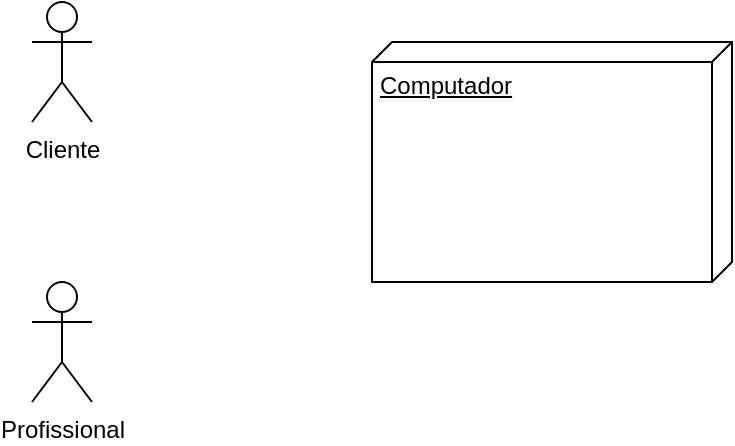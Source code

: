 <mxfile version="22.0.0" type="github">
  <diagram name="Página-1" id="8I4DDklmutxkgvSWZMni">
    <mxGraphModel dx="1050" dy="581" grid="1" gridSize="10" guides="1" tooltips="1" connect="1" arrows="1" fold="1" page="1" pageScale="1" pageWidth="827" pageHeight="1169" math="0" shadow="0">
      <root>
        <mxCell id="0" />
        <mxCell id="1" parent="0" />
        <mxCell id="er1J57owctwDWstpIgBk-1" value="Cliente" style="shape=umlActor;verticalLabelPosition=bottom;verticalAlign=top;html=1;" vertex="1" parent="1">
          <mxGeometry x="50" y="70" width="30" height="60" as="geometry" />
        </mxCell>
        <mxCell id="er1J57owctwDWstpIgBk-2" value="Profissional" style="shape=umlActor;verticalLabelPosition=bottom;verticalAlign=top;html=1;" vertex="1" parent="1">
          <mxGeometry x="50" y="210" width="30" height="60" as="geometry" />
        </mxCell>
        <mxCell id="er1J57owctwDWstpIgBk-3" value="Computador" style="verticalAlign=top;align=left;spacingTop=8;spacingLeft=2;spacingRight=12;shape=cube;size=10;direction=south;fontStyle=4;html=1;whiteSpace=wrap;" vertex="1" parent="1">
          <mxGeometry x="220" y="90" width="180" height="120" as="geometry" />
        </mxCell>
      </root>
    </mxGraphModel>
  </diagram>
</mxfile>

